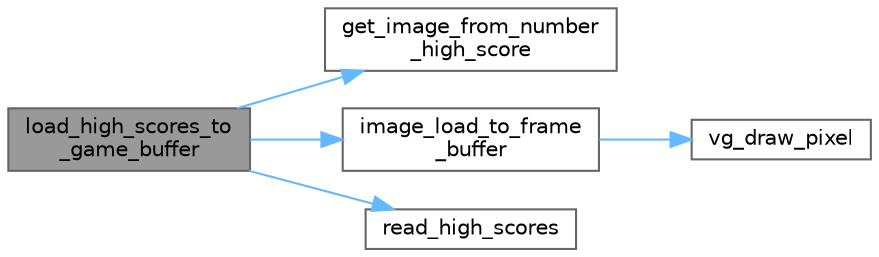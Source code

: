 digraph "load_high_scores_to_game_buffer"
{
 // LATEX_PDF_SIZE
  bgcolor="transparent";
  edge [fontname=Helvetica,fontsize=10,labelfontname=Helvetica,labelfontsize=10];
  node [fontname=Helvetica,fontsize=10,shape=box,height=0.2,width=0.4];
  rankdir="LR";
  Node1 [id="Node000001",label="load_high_scores_to\l_game_buffer",height=0.2,width=0.4,color="gray40", fillcolor="grey60", style="filled", fontcolor="black",tooltip="Loads the high scores to the game buffer."];
  Node1 -> Node2 [id="edge1_Node000001_Node000002",color="steelblue1",style="solid",tooltip=" "];
  Node2 [id="Node000002",label="get_image_from_number\l_high_score",height=0.2,width=0.4,color="grey40", fillcolor="white", style="filled",URL="$game__state_8c.html#a3d5e2403682e61915d0ca62040839170",tooltip="Gets the number image from the high score images."];
  Node1 -> Node3 [id="edge2_Node000001_Node000003",color="steelblue1",style="solid",tooltip=" "];
  Node3 [id="Node000003",label="image_load_to_frame\l_buffer",height=0.2,width=0.4,color="grey40", fillcolor="white", style="filled",URL="$graphics_8c.html#a56a80dfd4a94acac7652a32deb46f405",tooltip="Loads image struct to frame buffer."];
  Node3 -> Node4 [id="edge3_Node000003_Node000004",color="steelblue1",style="solid",tooltip=" "];
  Node4 [id="Node000004",label="vg_draw_pixel",height=0.2,width=0.4,color="grey40", fillcolor="white", style="filled",URL="$graphics_8c.html#a0dd9fd60769d833880394369bf7a2b9d",tooltip="Draws the pixel at the specified coordinates in specified frame buffer."];
  Node1 -> Node5 [id="edge4_Node000001_Node000005",color="steelblue1",style="solid",tooltip=" "];
  Node5 [id="Node000005",label="read_high_scores",height=0.2,width=0.4,color="grey40", fillcolor="white", style="filled",URL="$game__state_8c.html#ae6dd3d09c8c75ed82cd5bb3f7df932c5",tooltip="Reads the high scores from the file."];
}

